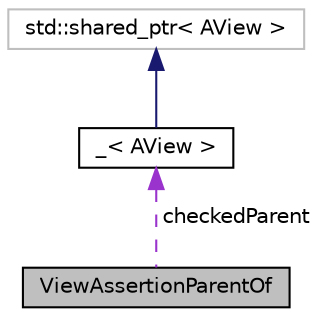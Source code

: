 digraph "ViewAssertionParentOf"
{
 // LATEX_PDF_SIZE
  edge [fontname="Helvetica",fontsize="10",labelfontname="Helvetica",labelfontsize="10"];
  node [fontname="Helvetica",fontsize="10",shape=record];
  Node1 [label="ViewAssertionParentOf",height=0.2,width=0.4,color="black", fillcolor="grey75", style="filled", fontcolor="black",tooltip=" "];
  Node2 -> Node1 [dir="back",color="darkorchid3",fontsize="10",style="dashed",label=" checkedParent" ,fontname="Helvetica"];
  Node2 [label="_\< AView \>",height=0.2,width=0.4,color="black", fillcolor="white", style="filled",URL="$class__.html",tooltip=" "];
  Node3 -> Node2 [dir="back",color="midnightblue",fontsize="10",style="solid",fontname="Helvetica"];
  Node3 [label="std::shared_ptr\< AView \>",height=0.2,width=0.4,color="grey75", fillcolor="white", style="filled",tooltip=" "];
}

